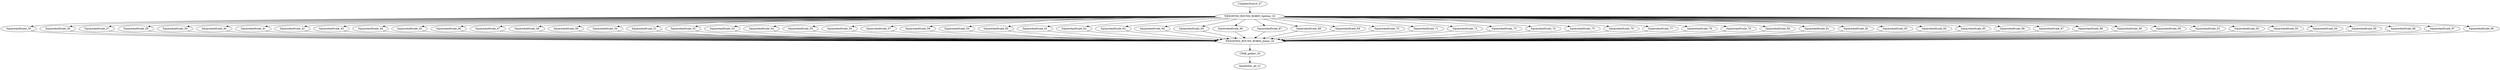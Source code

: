 digraph CFARtest_100 {
node0 [label="ComplexSource_27", push="64", pop="0", peek="0", pushType="complex", popType="void", peekType="void", codeSize="309 b", stackSize="544 b", work="61760"];
node1 [label="WEIGHTED_ROUND_ROBIN_Splitter_33", push="64", pop="64", peek="0", pushType="complex", popType="complex", peekType="void", codeSize="774 b", stackSize="32 b", work="0"];
node0 -> node1;
node2 [label="SquareAndScale_35", push="1", pop="1", peek="1", pushType="float", popType="complex", peekType="complex", codeSize="73 b", stackSize="544 b", work="361"];
node1 -> node2;
node3 [label="SquareAndScale_36", push="1", pop="1", peek="1", pushType="float", popType="complex", peekType="complex", codeSize="73 b", stackSize="544 b", work="361"];
node1 -> node3;
node4 [label="SquareAndScale_37", push="1", pop="1", peek="1", pushType="float", popType="complex", peekType="complex", codeSize="73 b", stackSize="544 b", work="361"];
node1 -> node4;
node5 [label="SquareAndScale_38", push="1", pop="1", peek="1", pushType="float", popType="complex", peekType="complex", codeSize="73 b", stackSize="544 b", work="361"];
node1 -> node5;
node6 [label="SquareAndScale_39", push="1", pop="1", peek="1", pushType="float", popType="complex", peekType="complex", codeSize="73 b", stackSize="544 b", work="361"];
node1 -> node6;
node7 [label="SquareAndScale_40", push="1", pop="1", peek="1", pushType="float", popType="complex", peekType="complex", codeSize="73 b", stackSize="544 b", work="361"];
node1 -> node7;
node8 [label="SquareAndScale_41", push="1", pop="1", peek="1", pushType="float", popType="complex", peekType="complex", codeSize="73 b", stackSize="544 b", work="361"];
node1 -> node8;
node9 [label="SquareAndScale_42", push="1", pop="1", peek="1", pushType="float", popType="complex", peekType="complex", codeSize="73 b", stackSize="544 b", work="361"];
node1 -> node9;
node10 [label="SquareAndScale_43", push="1", pop="1", peek="1", pushType="float", popType="complex", peekType="complex", codeSize="73 b", stackSize="544 b", work="361"];
node1 -> node10;
node11 [label="SquareAndScale_44", push="1", pop="1", peek="1", pushType="float", popType="complex", peekType="complex", codeSize="73 b", stackSize="544 b", work="361"];
node1 -> node11;
node12 [label="SquareAndScale_45", push="1", pop="1", peek="1", pushType="float", popType="complex", peekType="complex", codeSize="73 b", stackSize="544 b", work="361"];
node1 -> node12;
node13 [label="SquareAndScale_46", push="1", pop="1", peek="1", pushType="float", popType="complex", peekType="complex", codeSize="73 b", stackSize="544 b", work="361"];
node1 -> node13;
node14 [label="SquareAndScale_47", push="1", pop="1", peek="1", pushType="float", popType="complex", peekType="complex", codeSize="73 b", stackSize="544 b", work="361"];
node1 -> node14;
node15 [label="SquareAndScale_48", push="1", pop="1", peek="1", pushType="float", popType="complex", peekType="complex", codeSize="73 b", stackSize="544 b", work="361"];
node1 -> node15;
node16 [label="SquareAndScale_49", push="1", pop="1", peek="1", pushType="float", popType="complex", peekType="complex", codeSize="73 b", stackSize="544 b", work="361"];
node1 -> node16;
node17 [label="SquareAndScale_50", push="1", pop="1", peek="1", pushType="float", popType="complex", peekType="complex", codeSize="73 b", stackSize="544 b", work="361"];
node1 -> node17;
node18 [label="SquareAndScale_51", push="1", pop="1", peek="1", pushType="float", popType="complex", peekType="complex", codeSize="73 b", stackSize="544 b", work="361"];
node1 -> node18;
node19 [label="SquareAndScale_52", push="1", pop="1", peek="1", pushType="float", popType="complex", peekType="complex", codeSize="73 b", stackSize="544 b", work="361"];
node1 -> node19;
node20 [label="SquareAndScale_53", push="1", pop="1", peek="1", pushType="float", popType="complex", peekType="complex", codeSize="73 b", stackSize="544 b", work="361"];
node1 -> node20;
node21 [label="SquareAndScale_54", push="1", pop="1", peek="1", pushType="float", popType="complex", peekType="complex", codeSize="73 b", stackSize="544 b", work="361"];
node1 -> node21;
node22 [label="SquareAndScale_55", push="1", pop="1", peek="1", pushType="float", popType="complex", peekType="complex", codeSize="73 b", stackSize="544 b", work="361"];
node1 -> node22;
node23 [label="SquareAndScale_56", push="1", pop="1", peek="1", pushType="float", popType="complex", peekType="complex", codeSize="73 b", stackSize="544 b", work="361"];
node1 -> node23;
node24 [label="SquareAndScale_57", push="1", pop="1", peek="1", pushType="float", popType="complex", peekType="complex", codeSize="73 b", stackSize="544 b", work="361"];
node1 -> node24;
node25 [label="SquareAndScale_58", push="1", pop="1", peek="1", pushType="float", popType="complex", peekType="complex", codeSize="73 b", stackSize="544 b", work="361"];
node1 -> node25;
node26 [label="SquareAndScale_59", push="1", pop="1", peek="1", pushType="float", popType="complex", peekType="complex", codeSize="73 b", stackSize="544 b", work="361"];
node1 -> node26;
node27 [label="SquareAndScale_60", push="1", pop="1", peek="1", pushType="float", popType="complex", peekType="complex", codeSize="73 b", stackSize="544 b", work="361"];
node1 -> node27;
node28 [label="SquareAndScale_61", push="1", pop="1", peek="1", pushType="float", popType="complex", peekType="complex", codeSize="73 b", stackSize="544 b", work="361"];
node1 -> node28;
node29 [label="SquareAndScale_62", push="1", pop="1", peek="1", pushType="float", popType="complex", peekType="complex", codeSize="73 b", stackSize="544 b", work="361"];
node1 -> node29;
node30 [label="SquareAndScale_63", push="1", pop="1", peek="1", pushType="float", popType="complex", peekType="complex", codeSize="73 b", stackSize="544 b", work="361"];
node1 -> node30;
node31 [label="SquareAndScale_64", push="1", pop="1", peek="1", pushType="float", popType="complex", peekType="complex", codeSize="73 b", stackSize="544 b", work="361"];
node1 -> node31;
node32 [label="SquareAndScale_65", push="1", pop="1", peek="1", pushType="float", popType="complex", peekType="complex", codeSize="73 b", stackSize="544 b", work="361"];
node1 -> node32;
node33 [label="SquareAndScale_66", push="1", pop="1", peek="1", pushType="float", popType="complex", peekType="complex", codeSize="73 b", stackSize="544 b", work="361"];
node1 -> node33;
node34 [label="SquareAndScale_67", push="1", pop="1", peek="1", pushType="float", popType="complex", peekType="complex", codeSize="73 b", stackSize="544 b", work="361"];
node1 -> node34;
node35 [label="SquareAndScale_68", push="1", pop="1", peek="1", pushType="float", popType="complex", peekType="complex", codeSize="73 b", stackSize="544 b", work="361"];
node1 -> node35;
node36 [label="SquareAndScale_69", push="1", pop="1", peek="1", pushType="float", popType="complex", peekType="complex", codeSize="73 b", stackSize="544 b", work="361"];
node1 -> node36;
node37 [label="SquareAndScale_70", push="1", pop="1", peek="1", pushType="float", popType="complex", peekType="complex", codeSize="73 b", stackSize="544 b", work="361"];
node1 -> node37;
node38 [label="SquareAndScale_71", push="1", pop="1", peek="1", pushType="float", popType="complex", peekType="complex", codeSize="73 b", stackSize="544 b", work="361"];
node1 -> node38;
node39 [label="SquareAndScale_72", push="1", pop="1", peek="1", pushType="float", popType="complex", peekType="complex", codeSize="73 b", stackSize="544 b", work="361"];
node1 -> node39;
node40 [label="SquareAndScale_73", push="1", pop="1", peek="1", pushType="float", popType="complex", peekType="complex", codeSize="73 b", stackSize="544 b", work="361"];
node1 -> node40;
node41 [label="SquareAndScale_74", push="1", pop="1", peek="1", pushType="float", popType="complex", peekType="complex", codeSize="73 b", stackSize="544 b", work="361"];
node1 -> node41;
node42 [label="SquareAndScale_75", push="1", pop="1", peek="1", pushType="float", popType="complex", peekType="complex", codeSize="73 b", stackSize="544 b", work="361"];
node1 -> node42;
node43 [label="SquareAndScale_76", push="1", pop="1", peek="1", pushType="float", popType="complex", peekType="complex", codeSize="73 b", stackSize="544 b", work="361"];
node1 -> node43;
node44 [label="SquareAndScale_77", push="1", pop="1", peek="1", pushType="float", popType="complex", peekType="complex", codeSize="73 b", stackSize="544 b", work="361"];
node1 -> node44;
node45 [label="SquareAndScale_78", push="1", pop="1", peek="1", pushType="float", popType="complex", peekType="complex", codeSize="73 b", stackSize="544 b", work="361"];
node1 -> node45;
node46 [label="SquareAndScale_79", push="1", pop="1", peek="1", pushType="float", popType="complex", peekType="complex", codeSize="73 b", stackSize="544 b", work="361"];
node1 -> node46;
node47 [label="SquareAndScale_80", push="1", pop="1", peek="1", pushType="float", popType="complex", peekType="complex", codeSize="73 b", stackSize="544 b", work="361"];
node1 -> node47;
node48 [label="SquareAndScale_81", push="1", pop="1", peek="1", pushType="float", popType="complex", peekType="complex", codeSize="73 b", stackSize="544 b", work="361"];
node1 -> node48;
node49 [label="SquareAndScale_82", push="1", pop="1", peek="1", pushType="float", popType="complex", peekType="complex", codeSize="73 b", stackSize="544 b", work="361"];
node1 -> node49;
node50 [label="SquareAndScale_83", push="1", pop="1", peek="1", pushType="float", popType="complex", peekType="complex", codeSize="73 b", stackSize="544 b", work="361"];
node1 -> node50;
node51 [label="SquareAndScale_84", push="1", pop="1", peek="1", pushType="float", popType="complex", peekType="complex", codeSize="73 b", stackSize="544 b", work="361"];
node1 -> node51;
node52 [label="SquareAndScale_85", push="1", pop="1", peek="1", pushType="float", popType="complex", peekType="complex", codeSize="73 b", stackSize="544 b", work="361"];
node1 -> node52;
node53 [label="SquareAndScale_86", push="1", pop="1", peek="1", pushType="float", popType="complex", peekType="complex", codeSize="73 b", stackSize="544 b", work="361"];
node1 -> node53;
node54 [label="SquareAndScale_87", push="1", pop="1", peek="1", pushType="float", popType="complex", peekType="complex", codeSize="73 b", stackSize="544 b", work="361"];
node1 -> node54;
node55 [label="SquareAndScale_88", push="1", pop="1", peek="1", pushType="float", popType="complex", peekType="complex", codeSize="73 b", stackSize="544 b", work="361"];
node1 -> node55;
node56 [label="SquareAndScale_89", push="1", pop="1", peek="1", pushType="float", popType="complex", peekType="complex", codeSize="73 b", stackSize="544 b", work="361"];
node1 -> node56;
node57 [label="SquareAndScale_90", push="1", pop="1", peek="1", pushType="float", popType="complex", peekType="complex", codeSize="73 b", stackSize="544 b", work="361"];
node1 -> node57;
node58 [label="SquareAndScale_91", push="1", pop="1", peek="1", pushType="float", popType="complex", peekType="complex", codeSize="73 b", stackSize="544 b", work="361"];
node1 -> node58;
node59 [label="SquareAndScale_92", push="1", pop="1", peek="1", pushType="float", popType="complex", peekType="complex", codeSize="73 b", stackSize="544 b", work="361"];
node1 -> node59;
node60 [label="SquareAndScale_93", push="1", pop="1", peek="1", pushType="float", popType="complex", peekType="complex", codeSize="73 b", stackSize="544 b", work="361"];
node1 -> node60;
node61 [label="SquareAndScale_94", push="1", pop="1", peek="1", pushType="float", popType="complex", peekType="complex", codeSize="73 b", stackSize="544 b", work="361"];
node1 -> node61;
node62 [label="SquareAndScale_95", push="1", pop="1", peek="1", pushType="float", popType="complex", peekType="complex", codeSize="73 b", stackSize="544 b", work="361"];
node1 -> node62;
node63 [label="SquareAndScale_96", push="1", pop="1", peek="1", pushType="float", popType="complex", peekType="complex", codeSize="73 b", stackSize="544 b", work="361"];
node1 -> node63;
node64 [label="SquareAndScale_97", push="1", pop="1", peek="1", pushType="float", popType="complex", peekType="complex", codeSize="73 b", stackSize="544 b", work="361"];
node1 -> node64;
node65 [label="SquareAndScale_98", push="1", pop="1", peek="1", pushType="float", popType="complex", peekType="complex", codeSize="73 b", stackSize="544 b", work="361"];
node1 -> node65;
node66 [label="WEIGHTED_ROUND_ROBIN_Joiner_34", push="64", pop="64", peek="0", pushType="float", popType="float", peekType="void", codeSize="774 b", stackSize="32 b", work="0"];
node2 -> node66;
node3 -> node66;
node4 -> node66;
node5 -> node66;
node6 -> node66;
node7 -> node66;
node8 -> node66;
node9 -> node66;
node10 -> node66;
node11 -> node66;
node12 -> node66;
node13 -> node66;
node14 -> node66;
node15 -> node66;
node16 -> node66;
node17 -> node66;
node18 -> node66;
node19 -> node66;
node20 -> node66;
node21 -> node66;
node22 -> node66;
node23 -> node66;
node24 -> node66;
node25 -> node66;
node26 -> node66;
node27 -> node66;
node28 -> node66;
node29 -> node66;
node30 -> node66;
node31 -> node66;
node32 -> node66;
node33 -> node66;
node34 -> node66;
node35 -> node66;
node36 -> node66;
node37 -> node66;
node38 -> node66;
node39 -> node66;
node40 -> node66;
node41 -> node66;
node42 -> node66;
node43 -> node66;
node44 -> node66;
node45 -> node66;
node46 -> node66;
node47 -> node66;
node48 -> node66;
node49 -> node66;
node50 -> node66;
node51 -> node66;
node52 -> node66;
node53 -> node66;
node54 -> node66;
node55 -> node66;
node56 -> node66;
node57 -> node66;
node58 -> node66;
node59 -> node66;
node60 -> node66;
node61 -> node66;
node62 -> node66;
node63 -> node66;
node64 -> node66;
node65 -> node66;
node67 [label="CFAR_gather_30", push="64", pop="64", peek="640", pushType="float", popType="float", peekType="float", codeSize="354 b", stackSize="128 b", work="202"];
node66 -> node67;
node68 [label="AnonFilter_a0_31", push="0", pop="64", peek="64", pushType="void", popType="float", peekType="float", codeSize="16 b", stackSize="0 b", work="6"];
node67 -> node68;
}
